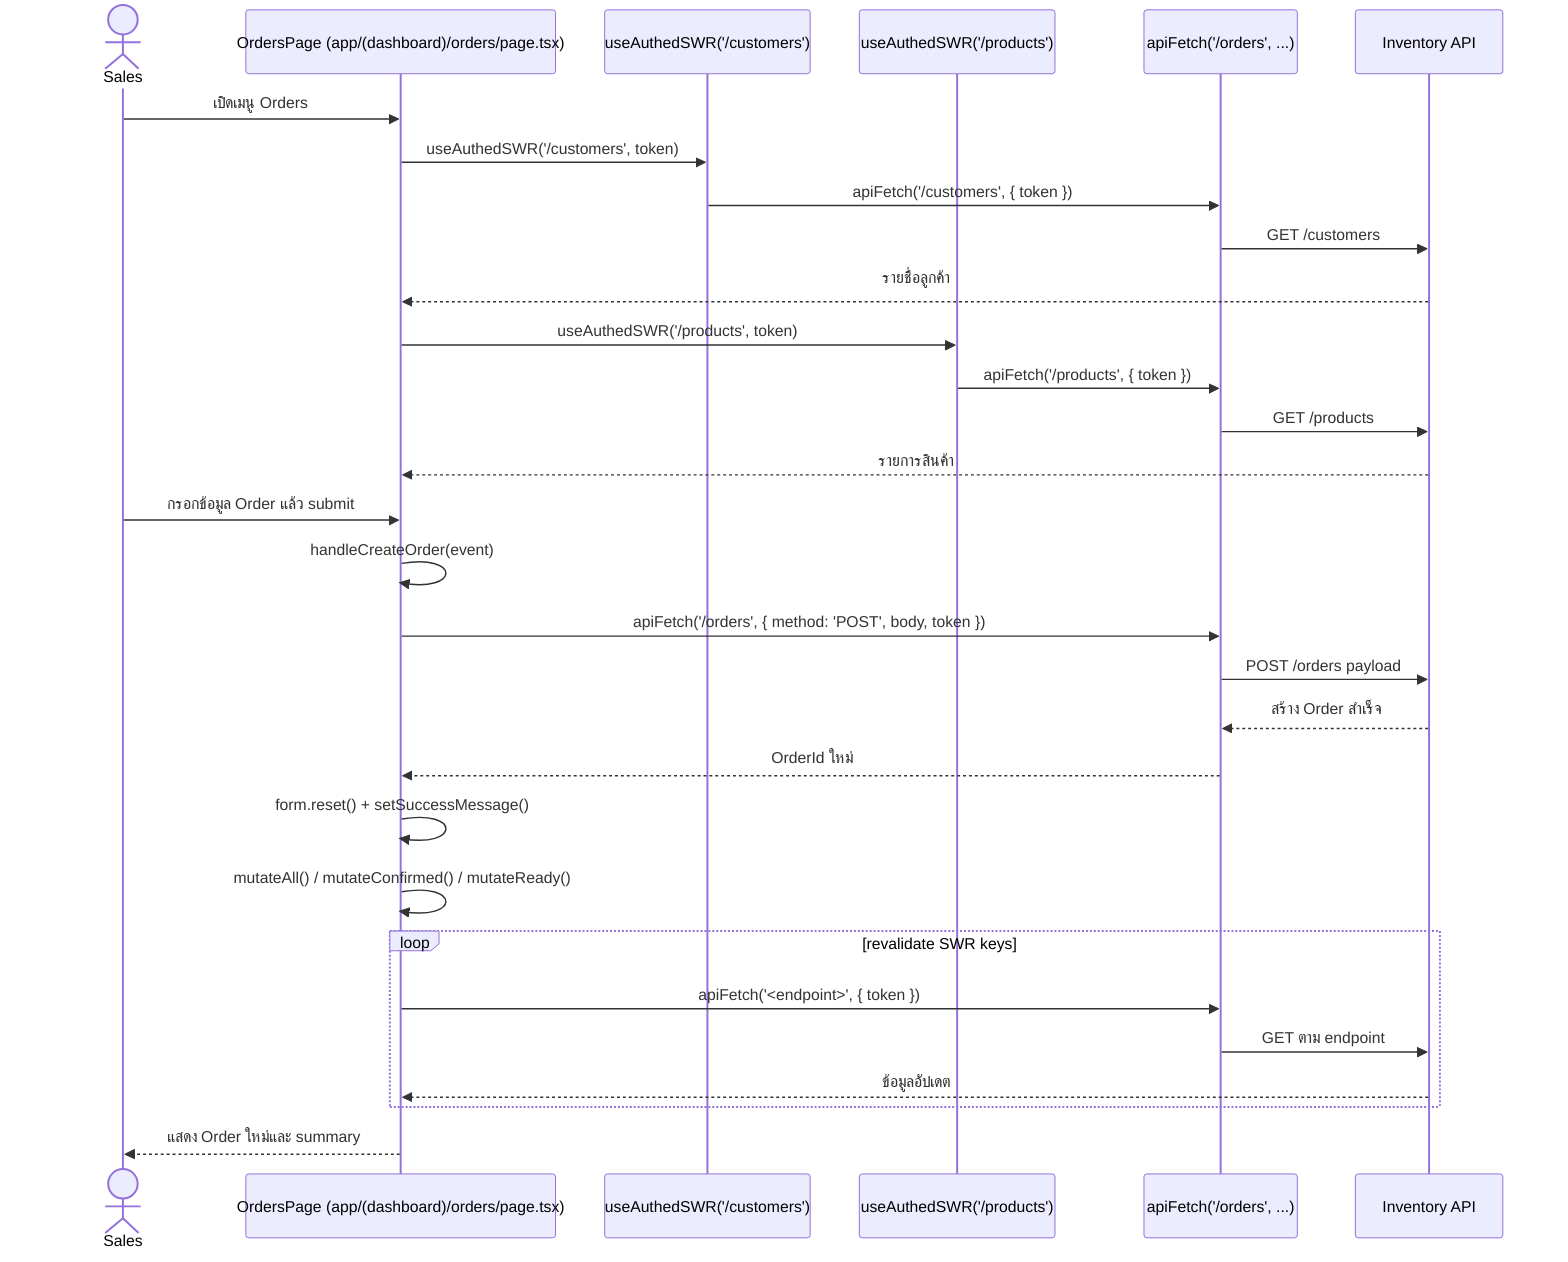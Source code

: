 sequenceDiagram
    actor Sales
    participant OrdersPage as OrdersPage (app/(dashboard)/orders/page.tsx)
    participant CustomerHook as useAuthedSWR('/customers')
    participant ProductHook as useAuthedSWR('/products')
    participant ApiFetch as apiFetch('/orders', ...)
    participant Backend as Inventory API

    Sales->>OrdersPage: เปิดเมนู Orders
    OrdersPage->>CustomerHook: useAuthedSWR('/customers', token)
    CustomerHook->>ApiFetch: apiFetch('/customers', { token })
    ApiFetch->>Backend: GET /customers
    Backend-->>OrdersPage: รายชื่อลูกค้า
    OrdersPage->>ProductHook: useAuthedSWR('/products', token)
    ProductHook->>ApiFetch: apiFetch('/products', { token })
    ApiFetch->>Backend: GET /products
    Backend-->>OrdersPage: รายการสินค้า

    Sales->>OrdersPage: กรอกข้อมูล Order แล้ว submit
    OrdersPage->>OrdersPage: handleCreateOrder(event)
    OrdersPage->>ApiFetch: apiFetch('/orders', { method: 'POST', body, token })
    ApiFetch->>Backend: POST /orders payload
    Backend-->>ApiFetch: สร้าง Order สำเร็จ
    ApiFetch-->>OrdersPage: OrderId ใหม่
    OrdersPage->>OrdersPage: form.reset() + setSuccessMessage()
    OrdersPage->>OrdersPage: mutateAll() / mutateConfirmed() / mutateReady()
    loop revalidate SWR keys
        OrdersPage->>ApiFetch: apiFetch('<endpoint>', { token })
        ApiFetch->>Backend: GET ตาม endpoint
        Backend-->>OrdersPage: ข้อมูลอัปเดต
    end
    OrdersPage-->>Sales: แสดง Order ใหม่และ summary